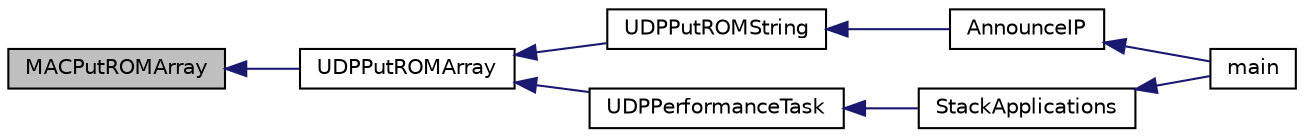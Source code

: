 digraph "MACPutROMArray"
{
  edge [fontname="Helvetica",fontsize="10",labelfontname="Helvetica",labelfontsize="10"];
  node [fontname="Helvetica",fontsize="10",shape=record];
  rankdir="LR";
  Node1 [label="MACPutROMArray",height=0.2,width=0.4,color="black", fillcolor="grey75", style="filled", fontcolor="black"];
  Node1 -> Node2 [dir="back",color="midnightblue",fontsize="10",style="solid",fontname="Helvetica"];
  Node2 [label="UDPPutROMArray",height=0.2,width=0.4,color="black", fillcolor="white", style="filled",URL="$_u_d_p_8c.html#a3e45deb17e39a300bf04336d9223ab8b"];
  Node2 -> Node3 [dir="back",color="midnightblue",fontsize="10",style="solid",fontname="Helvetica"];
  Node3 [label="UDPPutROMString",height=0.2,width=0.4,color="black", fillcolor="white", style="filled",URL="$_u_d_p_8c.html#a8a94524f00e282c6bea177bd05b1eedf"];
  Node3 -> Node4 [dir="back",color="midnightblue",fontsize="10",style="solid",fontname="Helvetica"];
  Node4 [label="AnnounceIP",height=0.2,width=0.4,color="black", fillcolor="white", style="filled",URL="$_announce_8c.html#a3782d154cd40f9355a0d00fbae7c3ef9"];
  Node4 -> Node5 [dir="back",color="midnightblue",fontsize="10",style="solid",fontname="Helvetica"];
  Node5 [label="main",height=0.2,width=0.4,color="black", fillcolor="white", style="filled",URL="$_main_demo_8c.html#a6288eba0f8e8ad3ab1544ad731eb7667"];
  Node2 -> Node6 [dir="back",color="midnightblue",fontsize="10",style="solid",fontname="Helvetica"];
  Node6 [label="UDPPerformanceTask",height=0.2,width=0.4,color="black", fillcolor="white", style="filled",URL="$_u_d_p_performance_test_8c.html#aa99f3206c02ebcf9de771a674227c97a"];
  Node6 -> Node7 [dir="back",color="midnightblue",fontsize="10",style="solid",fontname="Helvetica"];
  Node7 [label="StackApplications",height=0.2,width=0.4,color="black", fillcolor="white", style="filled",URL="$_stack_tsk_8c.html#a7f8ff33bea9e052705b0a80d2dfcf399"];
  Node7 -> Node5 [dir="back",color="midnightblue",fontsize="10",style="solid",fontname="Helvetica"];
}
